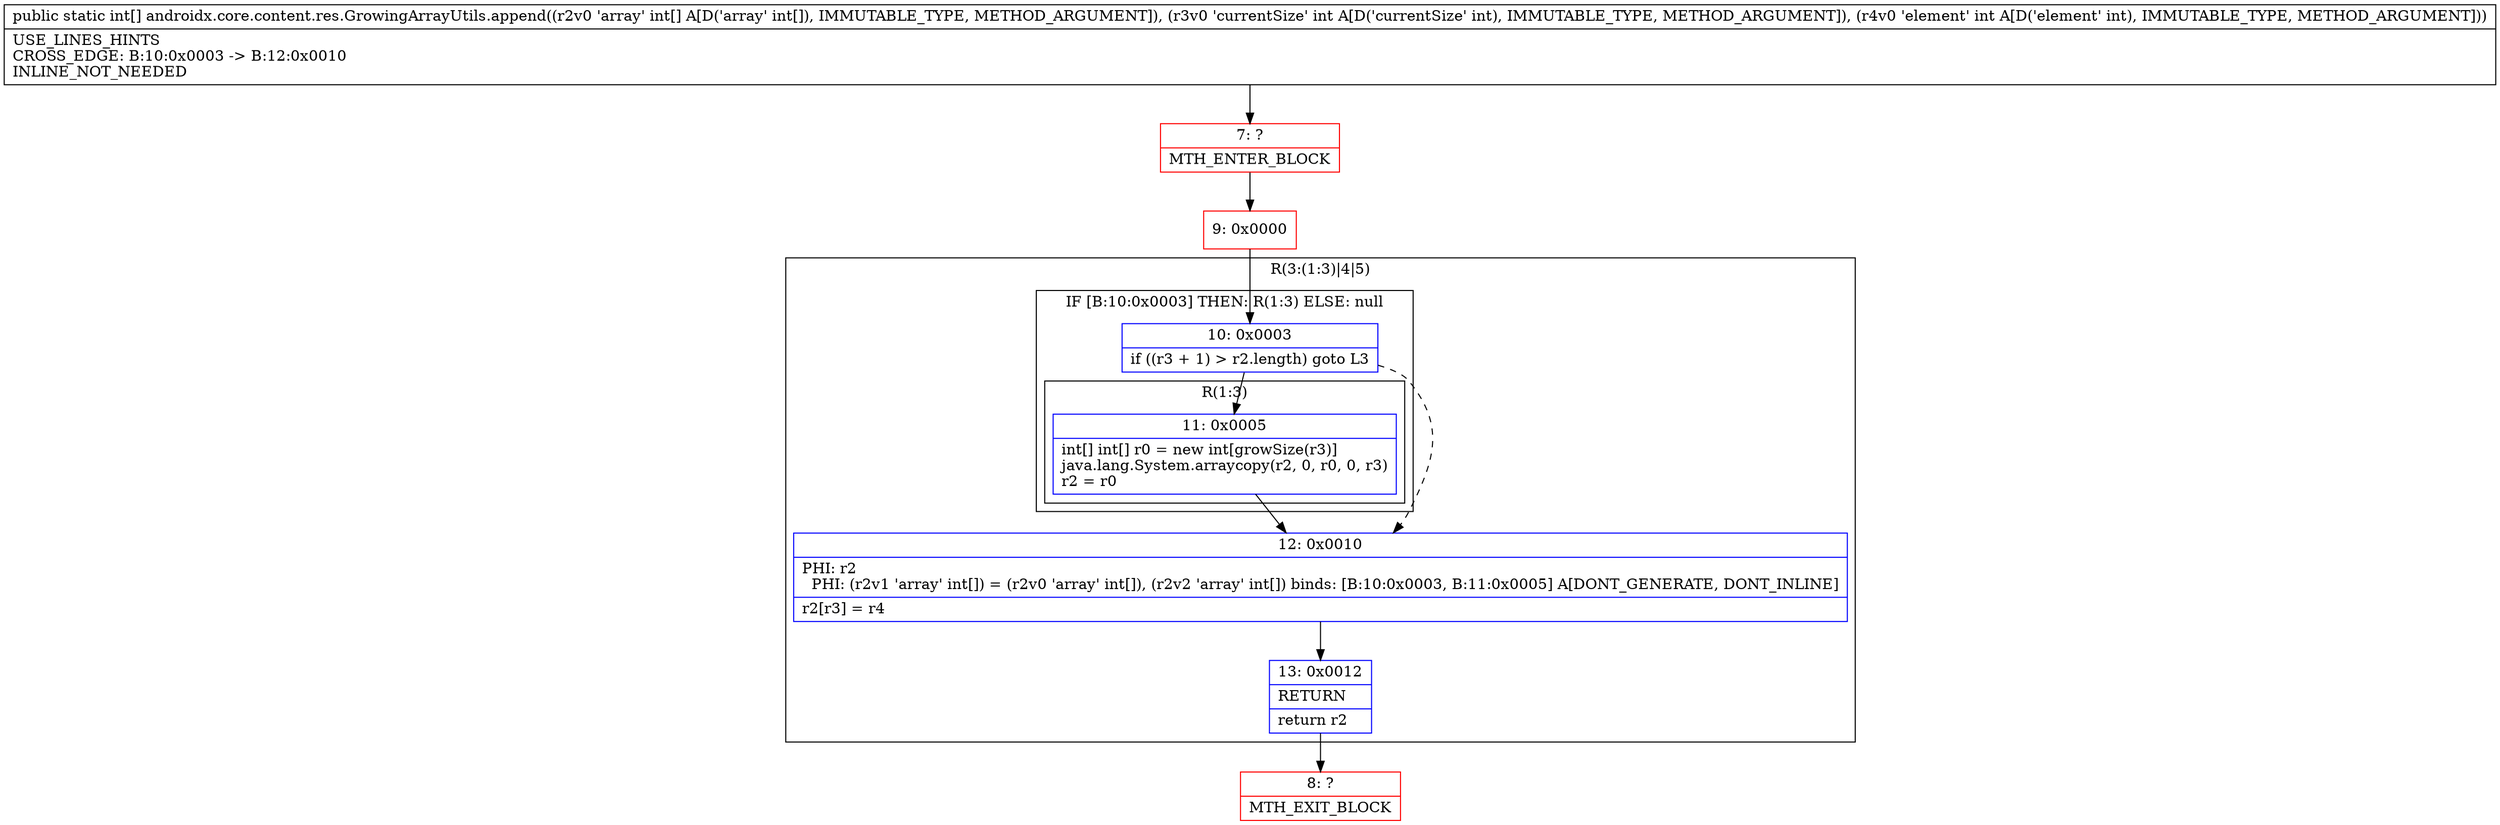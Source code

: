 digraph "CFG forandroidx.core.content.res.GrowingArrayUtils.append([III)[I" {
subgraph cluster_Region_1986592321 {
label = "R(3:(1:3)|4|5)";
node [shape=record,color=blue];
subgraph cluster_IfRegion_2069355513 {
label = "IF [B:10:0x0003] THEN: R(1:3) ELSE: null";
node [shape=record,color=blue];
Node_10 [shape=record,label="{10\:\ 0x0003|if ((r3 + 1) \> r2.length) goto L3\l}"];
subgraph cluster_Region_648947783 {
label = "R(1:3)";
node [shape=record,color=blue];
Node_11 [shape=record,label="{11\:\ 0x0005|int[] int[] r0 = new int[growSize(r3)]\ljava.lang.System.arraycopy(r2, 0, r0, 0, r3)\lr2 = r0\l}"];
}
}
Node_12 [shape=record,label="{12\:\ 0x0010|PHI: r2 \l  PHI: (r2v1 'array' int[]) = (r2v0 'array' int[]), (r2v2 'array' int[]) binds: [B:10:0x0003, B:11:0x0005] A[DONT_GENERATE, DONT_INLINE]\l|r2[r3] = r4\l}"];
Node_13 [shape=record,label="{13\:\ 0x0012|RETURN\l|return r2\l}"];
}
Node_7 [shape=record,color=red,label="{7\:\ ?|MTH_ENTER_BLOCK\l}"];
Node_9 [shape=record,color=red,label="{9\:\ 0x0000}"];
Node_8 [shape=record,color=red,label="{8\:\ ?|MTH_EXIT_BLOCK\l}"];
MethodNode[shape=record,label="{public static int[] androidx.core.content.res.GrowingArrayUtils.append((r2v0 'array' int[] A[D('array' int[]), IMMUTABLE_TYPE, METHOD_ARGUMENT]), (r3v0 'currentSize' int A[D('currentSize' int), IMMUTABLE_TYPE, METHOD_ARGUMENT]), (r4v0 'element' int A[D('element' int), IMMUTABLE_TYPE, METHOD_ARGUMENT]))  | USE_LINES_HINTS\lCROSS_EDGE: B:10:0x0003 \-\> B:12:0x0010\lINLINE_NOT_NEEDED\l}"];
MethodNode -> Node_7;Node_10 -> Node_11;
Node_10 -> Node_12[style=dashed];
Node_11 -> Node_12;
Node_12 -> Node_13;
Node_13 -> Node_8;
Node_7 -> Node_9;
Node_9 -> Node_10;
}


